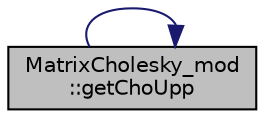 digraph "MatrixCholesky_mod::getChoUpp"
{
 // LATEX_PDF_SIZE
  edge [fontname="Helvetica",fontsize="10",labelfontname="Helvetica",labelfontsize="10"];
  node [fontname="Helvetica",fontsize="10",shape=record];
  rankdir="LR";
  Node1 [label="MatrixCholesky_mod\l::getChoUpp",height=0.2,width=0.4,color="black", fillcolor="grey75", style="filled", fontcolor="black",tooltip="Return the Cholesky factorization of the input positive-definite matrix."];
  Node1 -> Node1 [color="midnightblue",fontsize="10",style="solid",fontname="Helvetica"];
}
